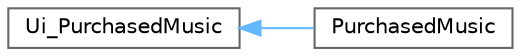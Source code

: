digraph "类继承关系图"
{
 // LATEX_PDF_SIZE
  bgcolor="transparent";
  edge [fontname=Helvetica,fontsize=10,labelfontname=Helvetica,labelfontsize=10];
  node [fontname=Helvetica,fontsize=10,shape=box,height=0.2,width=0.4];
  rankdir="LR";
  Node0 [id="Node000000",label="Ui_PurchasedMusic",height=0.2,width=0.4,color="grey40", fillcolor="white", style="filled",URL="$class_ui___purchased_music.html",tooltip=" "];
  Node0 -> Node1 [id="edge506_Node000000_Node000001",dir="back",color="steelblue1",style="solid",tooltip=" "];
  Node1 [id="Node000001",label="PurchasedMusic",height=0.2,width=0.4,color="grey40", fillcolor="white", style="filled",URL="$class_ui_1_1_purchased_music.html",tooltip=" "];
}
